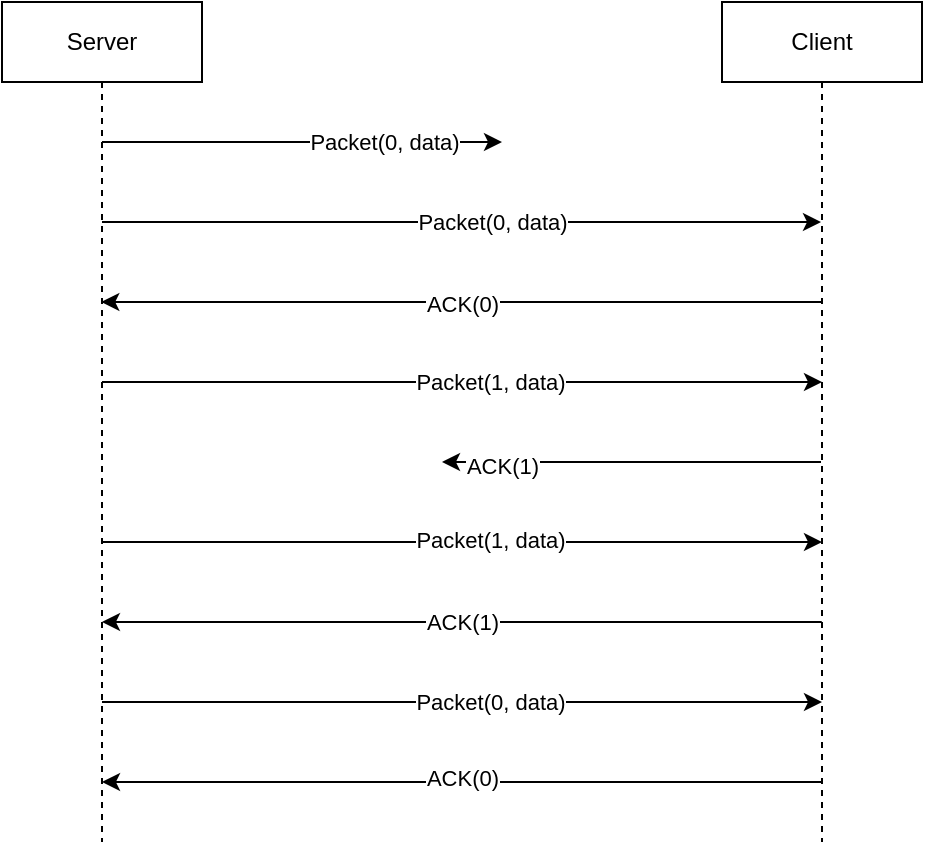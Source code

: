 <mxfile version="24.3.1" type="device">
  <diagram name="Страница — 1" id="-4OswyePIMowSG87SF2n">
    <mxGraphModel dx="1290" dy="530" grid="1" gridSize="10" guides="1" tooltips="1" connect="1" arrows="1" fold="1" page="1" pageScale="1" pageWidth="827" pageHeight="1169" math="0" shadow="0">
      <root>
        <mxCell id="0" />
        <mxCell id="1" parent="0" />
        <mxCell id="-2nLPADlHaURe_OVBUQ4-1" value="Server" style="shape=umlLifeline;perimeter=lifelinePerimeter;whiteSpace=wrap;html=1;container=1;dropTarget=0;collapsible=0;recursiveResize=0;outlineConnect=0;portConstraint=eastwest;newEdgeStyle={&quot;curved&quot;:0,&quot;rounded&quot;:0};" parent="1" vertex="1">
          <mxGeometry x="170" y="80" width="100" height="420" as="geometry" />
        </mxCell>
        <mxCell id="-2nLPADlHaURe_OVBUQ4-2" value="Client" style="shape=umlLifeline;perimeter=lifelinePerimeter;whiteSpace=wrap;html=1;container=1;dropTarget=0;collapsible=0;recursiveResize=0;outlineConnect=0;portConstraint=eastwest;newEdgeStyle={&quot;curved&quot;:0,&quot;rounded&quot;:0};" parent="1" vertex="1">
          <mxGeometry x="530" y="80" width="100" height="420" as="geometry" />
        </mxCell>
        <mxCell id="-2nLPADlHaURe_OVBUQ4-3" value="" style="endArrow=classic;html=1;rounded=0;" parent="1" source="-2nLPADlHaURe_OVBUQ4-1" target="-2nLPADlHaURe_OVBUQ4-2" edge="1">
          <mxGeometry width="50" height="50" relative="1" as="geometry">
            <mxPoint x="340" y="300" as="sourcePoint" />
            <mxPoint x="390" y="250" as="targetPoint" />
            <Array as="points">
              <mxPoint x="400" y="190" />
            </Array>
          </mxGeometry>
        </mxCell>
        <mxCell id="-2nLPADlHaURe_OVBUQ4-11" value="Packet(0, data)" style="edgeLabel;html=1;align=center;verticalAlign=middle;resizable=0;points=[];" parent="-2nLPADlHaURe_OVBUQ4-3" vertex="1" connectable="0">
          <mxGeometry x="-0.322" relative="1" as="geometry">
            <mxPoint x="73" as="offset" />
          </mxGeometry>
        </mxCell>
        <mxCell id="-2nLPADlHaURe_OVBUQ4-4" value="" style="endArrow=classic;html=1;rounded=0;" parent="1" edge="1">
          <mxGeometry width="50" height="50" relative="1" as="geometry">
            <mxPoint x="579.5" y="230.0" as="sourcePoint" />
            <mxPoint x="219.63" y="230.0" as="targetPoint" />
          </mxGeometry>
        </mxCell>
        <mxCell id="-2nLPADlHaURe_OVBUQ4-12" value="ACK(0)" style="edgeLabel;html=1;align=center;verticalAlign=middle;resizable=0;points=[];" parent="-2nLPADlHaURe_OVBUQ4-4" vertex="1" connectable="0">
          <mxGeometry x="-0.002" y="1" relative="1" as="geometry">
            <mxPoint as="offset" />
          </mxGeometry>
        </mxCell>
        <mxCell id="-2nLPADlHaURe_OVBUQ4-5" value="" style="endArrow=classic;html=1;rounded=0;" parent="1" edge="1">
          <mxGeometry width="50" height="50" relative="1" as="geometry">
            <mxPoint x="220" y="270" as="sourcePoint" />
            <mxPoint x="580" y="270" as="targetPoint" />
            <Array as="points">
              <mxPoint x="400" y="270" />
            </Array>
          </mxGeometry>
        </mxCell>
        <mxCell id="-2nLPADlHaURe_OVBUQ4-13" value="Packet(1, data)" style="edgeLabel;html=1;align=center;verticalAlign=middle;resizable=0;points=[];" parent="-2nLPADlHaURe_OVBUQ4-5" vertex="1" connectable="0">
          <mxGeometry x="-0.107" relative="1" as="geometry">
            <mxPoint x="33" as="offset" />
          </mxGeometry>
        </mxCell>
        <mxCell id="-2nLPADlHaURe_OVBUQ4-6" value="" style="endArrow=classic;html=1;rounded=0;" parent="1" edge="1">
          <mxGeometry width="50" height="50" relative="1" as="geometry">
            <mxPoint x="579.5" y="310" as="sourcePoint" />
            <mxPoint x="390" y="310" as="targetPoint" />
          </mxGeometry>
        </mxCell>
        <mxCell id="-2nLPADlHaURe_OVBUQ4-14" value="ACK(1)" style="edgeLabel;html=1;align=center;verticalAlign=middle;resizable=0;points=[];" parent="-2nLPADlHaURe_OVBUQ4-6" vertex="1" connectable="0">
          <mxGeometry x="0.767" y="2" relative="1" as="geometry">
            <mxPoint x="8" as="offset" />
          </mxGeometry>
        </mxCell>
        <mxCell id="-2nLPADlHaURe_OVBUQ4-7" value="" style="endArrow=classic;html=1;rounded=0;" parent="1" edge="1">
          <mxGeometry width="50" height="50" relative="1" as="geometry">
            <mxPoint x="220" y="350" as="sourcePoint" />
            <mxPoint x="580" y="350" as="targetPoint" />
            <Array as="points">
              <mxPoint x="400" y="350" />
            </Array>
          </mxGeometry>
        </mxCell>
        <mxCell id="-2nLPADlHaURe_OVBUQ4-15" value="Packet(1, data)" style="edgeLabel;html=1;align=center;verticalAlign=middle;resizable=0;points=[];" parent="-2nLPADlHaURe_OVBUQ4-7" vertex="1" connectable="0">
          <mxGeometry x="-0.097" y="1" relative="1" as="geometry">
            <mxPoint x="31" as="offset" />
          </mxGeometry>
        </mxCell>
        <mxCell id="-2nLPADlHaURe_OVBUQ4-8" value="" style="endArrow=classic;html=1;rounded=0;" parent="1" edge="1">
          <mxGeometry width="50" height="50" relative="1" as="geometry">
            <mxPoint x="579.87" y="390.0" as="sourcePoint" />
            <mxPoint x="220.0" y="390.0" as="targetPoint" />
          </mxGeometry>
        </mxCell>
        <mxCell id="-2nLPADlHaURe_OVBUQ4-16" value="ACK(1)" style="edgeLabel;html=1;align=center;verticalAlign=middle;resizable=0;points=[];" parent="-2nLPADlHaURe_OVBUQ4-8" vertex="1" connectable="0">
          <mxGeometry x="0.102" y="-3" relative="1" as="geometry">
            <mxPoint x="18" y="3" as="offset" />
          </mxGeometry>
        </mxCell>
        <mxCell id="-2nLPADlHaURe_OVBUQ4-9" value="" style="endArrow=classic;html=1;rounded=0;" parent="1" edge="1">
          <mxGeometry width="50" height="50" relative="1" as="geometry">
            <mxPoint x="220" y="430" as="sourcePoint" />
            <mxPoint x="580" y="430" as="targetPoint" />
            <Array as="points">
              <mxPoint x="400" y="430" />
            </Array>
          </mxGeometry>
        </mxCell>
        <mxCell id="-2nLPADlHaURe_OVBUQ4-17" value="Packet(0, data)" style="edgeLabel;html=1;align=center;verticalAlign=middle;resizable=0;points=[];" parent="-2nLPADlHaURe_OVBUQ4-9" vertex="1" connectable="0">
          <mxGeometry x="-0.117" relative="1" as="geometry">
            <mxPoint x="35" as="offset" />
          </mxGeometry>
        </mxCell>
        <mxCell id="-2nLPADlHaURe_OVBUQ4-10" value="" style="endArrow=classic;html=1;rounded=0;" parent="1" edge="1">
          <mxGeometry width="50" height="50" relative="1" as="geometry">
            <mxPoint x="579.87" y="470.0" as="sourcePoint" />
            <mxPoint x="220.0" y="470.0" as="targetPoint" />
          </mxGeometry>
        </mxCell>
        <mxCell id="-2nLPADlHaURe_OVBUQ4-18" value="ACK(0)" style="edgeLabel;html=1;align=center;verticalAlign=middle;resizable=0;points=[];" parent="-2nLPADlHaURe_OVBUQ4-10" vertex="1" connectable="0">
          <mxGeometry x="0.068" y="-2" relative="1" as="geometry">
            <mxPoint x="12" as="offset" />
          </mxGeometry>
        </mxCell>
        <mxCell id="lDq92zzBmkxJFjrsPncZ-1" value="" style="endArrow=classic;html=1;rounded=0;" edge="1" parent="1">
          <mxGeometry width="50" height="50" relative="1" as="geometry">
            <mxPoint x="220" y="150" as="sourcePoint" />
            <mxPoint x="420" y="150" as="targetPoint" />
            <Array as="points">
              <mxPoint x="400" y="150" />
            </Array>
          </mxGeometry>
        </mxCell>
        <mxCell id="lDq92zzBmkxJFjrsPncZ-2" value="Packet(0, data)" style="edgeLabel;html=1;align=center;verticalAlign=middle;resizable=0;points=[];" vertex="1" connectable="0" parent="lDq92zzBmkxJFjrsPncZ-1">
          <mxGeometry x="-0.322" relative="1" as="geometry">
            <mxPoint x="73" as="offset" />
          </mxGeometry>
        </mxCell>
      </root>
    </mxGraphModel>
  </diagram>
</mxfile>
